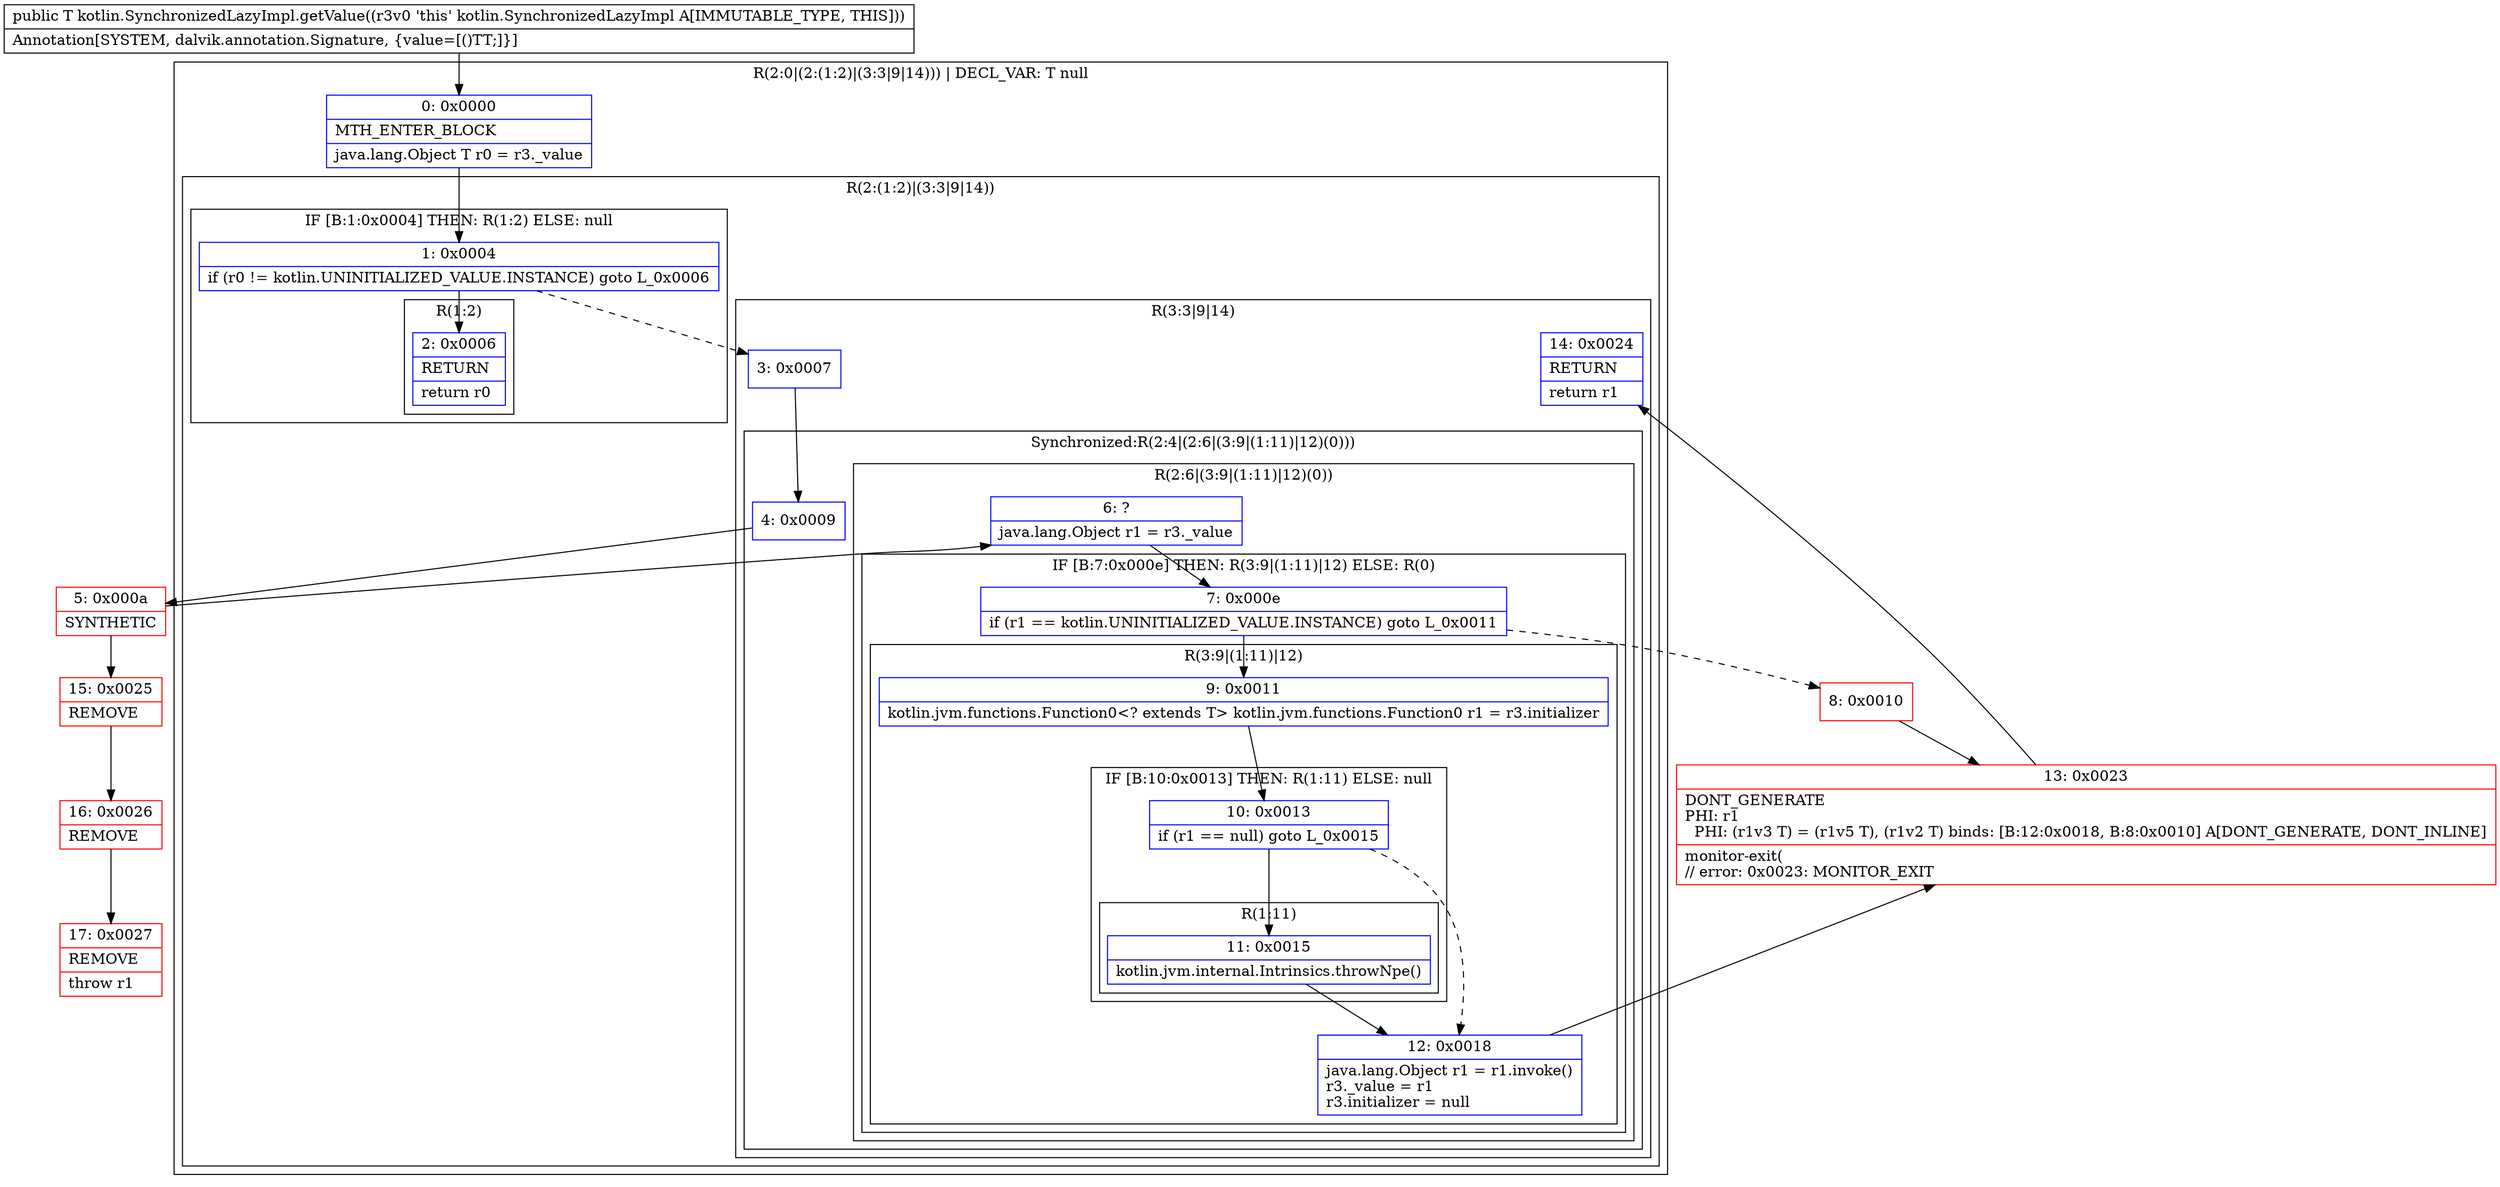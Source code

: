 digraph "CFG forkotlin.SynchronizedLazyImpl.getValue()Ljava\/lang\/Object;" {
subgraph cluster_Region_1411184402 {
label = "R(2:0|(2:(1:2)|(3:3|9|14))) | DECL_VAR: T null\l";
node [shape=record,color=blue];
Node_0 [shape=record,label="{0\:\ 0x0000|MTH_ENTER_BLOCK\l|java.lang.Object T r0 = r3._value\l}"];
subgraph cluster_Region_1419181859 {
label = "R(2:(1:2)|(3:3|9|14))";
node [shape=record,color=blue];
subgraph cluster_IfRegion_888888223 {
label = "IF [B:1:0x0004] THEN: R(1:2) ELSE: null";
node [shape=record,color=blue];
Node_1 [shape=record,label="{1\:\ 0x0004|if (r0 != kotlin.UNINITIALIZED_VALUE.INSTANCE) goto L_0x0006\l}"];
subgraph cluster_Region_633221825 {
label = "R(1:2)";
node [shape=record,color=blue];
Node_2 [shape=record,label="{2\:\ 0x0006|RETURN\l|return r0\l}"];
}
}
subgraph cluster_Region_599073174 {
label = "R(3:3|9|14)";
node [shape=record,color=blue];
Node_3 [shape=record,label="{3\:\ 0x0007}"];
subgraph cluster_SynchronizedRegion_459682401 {
label = "Synchronized:R(2:4|(2:6|(3:9|(1:11)|12)(0)))";
node [shape=record,color=blue];
Node_4 [shape=record,label="{4\:\ 0x0009}"];
subgraph cluster_Region_706178223 {
label = "R(2:6|(3:9|(1:11)|12)(0))";
node [shape=record,color=blue];
Node_6 [shape=record,label="{6\:\ ?|java.lang.Object r1 = r3._value\l}"];
subgraph cluster_IfRegion_2009673108 {
label = "IF [B:7:0x000e] THEN: R(3:9|(1:11)|12) ELSE: R(0)";
node [shape=record,color=blue];
Node_7 [shape=record,label="{7\:\ 0x000e|if (r1 == kotlin.UNINITIALIZED_VALUE.INSTANCE) goto L_0x0011\l}"];
subgraph cluster_Region_427866776 {
label = "R(3:9|(1:11)|12)";
node [shape=record,color=blue];
Node_9 [shape=record,label="{9\:\ 0x0011|kotlin.jvm.functions.Function0\<? extends T\> kotlin.jvm.functions.Function0 r1 = r3.initializer\l}"];
subgraph cluster_IfRegion_852906843 {
label = "IF [B:10:0x0013] THEN: R(1:11) ELSE: null";
node [shape=record,color=blue];
Node_10 [shape=record,label="{10\:\ 0x0013|if (r1 == null) goto L_0x0015\l}"];
subgraph cluster_Region_1748516171 {
label = "R(1:11)";
node [shape=record,color=blue];
Node_11 [shape=record,label="{11\:\ 0x0015|kotlin.jvm.internal.Intrinsics.throwNpe()\l}"];
}
}
Node_12 [shape=record,label="{12\:\ 0x0018|java.lang.Object r1 = r1.invoke()\lr3._value = r1\lr3.initializer = null\l}"];
}
subgraph cluster_Region_1421167163 {
label = "R(0)";
node [shape=record,color=blue];
}
}
}
}
Node_14 [shape=record,label="{14\:\ 0x0024|RETURN\l|return r1\l}"];
}
}
}
Node_5 [shape=record,color=red,label="{5\:\ 0x000a|SYNTHETIC\l}"];
Node_8 [shape=record,color=red,label="{8\:\ 0x0010}"];
Node_13 [shape=record,color=red,label="{13\:\ 0x0023|DONT_GENERATE\lPHI: r1 \l  PHI: (r1v3 T) = (r1v5 T), (r1v2 T) binds: [B:12:0x0018, B:8:0x0010] A[DONT_GENERATE, DONT_INLINE]\l|monitor\-exit(\l\/\/ error: 0x0023: MONITOR_EXIT  \l}"];
Node_15 [shape=record,color=red,label="{15\:\ 0x0025|REMOVE\l}"];
Node_16 [shape=record,color=red,label="{16\:\ 0x0026|REMOVE\l}"];
Node_17 [shape=record,color=red,label="{17\:\ 0x0027|REMOVE\l|throw r1\l}"];
MethodNode[shape=record,label="{public T kotlin.SynchronizedLazyImpl.getValue((r3v0 'this' kotlin.SynchronizedLazyImpl A[IMMUTABLE_TYPE, THIS]))  | Annotation[SYSTEM, dalvik.annotation.Signature, \{value=[()TT;]\}]\l}"];
MethodNode -> Node_0;
Node_0 -> Node_1;
Node_1 -> Node_2;
Node_1 -> Node_3[style=dashed];
Node_3 -> Node_4;
Node_4 -> Node_5;
Node_6 -> Node_7;
Node_7 -> Node_8[style=dashed];
Node_7 -> Node_9;
Node_9 -> Node_10;
Node_10 -> Node_11;
Node_10 -> Node_12[style=dashed];
Node_11 -> Node_12;
Node_12 -> Node_13;
Node_5 -> Node_6;
Node_5 -> Node_15;
Node_8 -> Node_13;
Node_13 -> Node_14;
Node_15 -> Node_16;
Node_16 -> Node_17;
}

